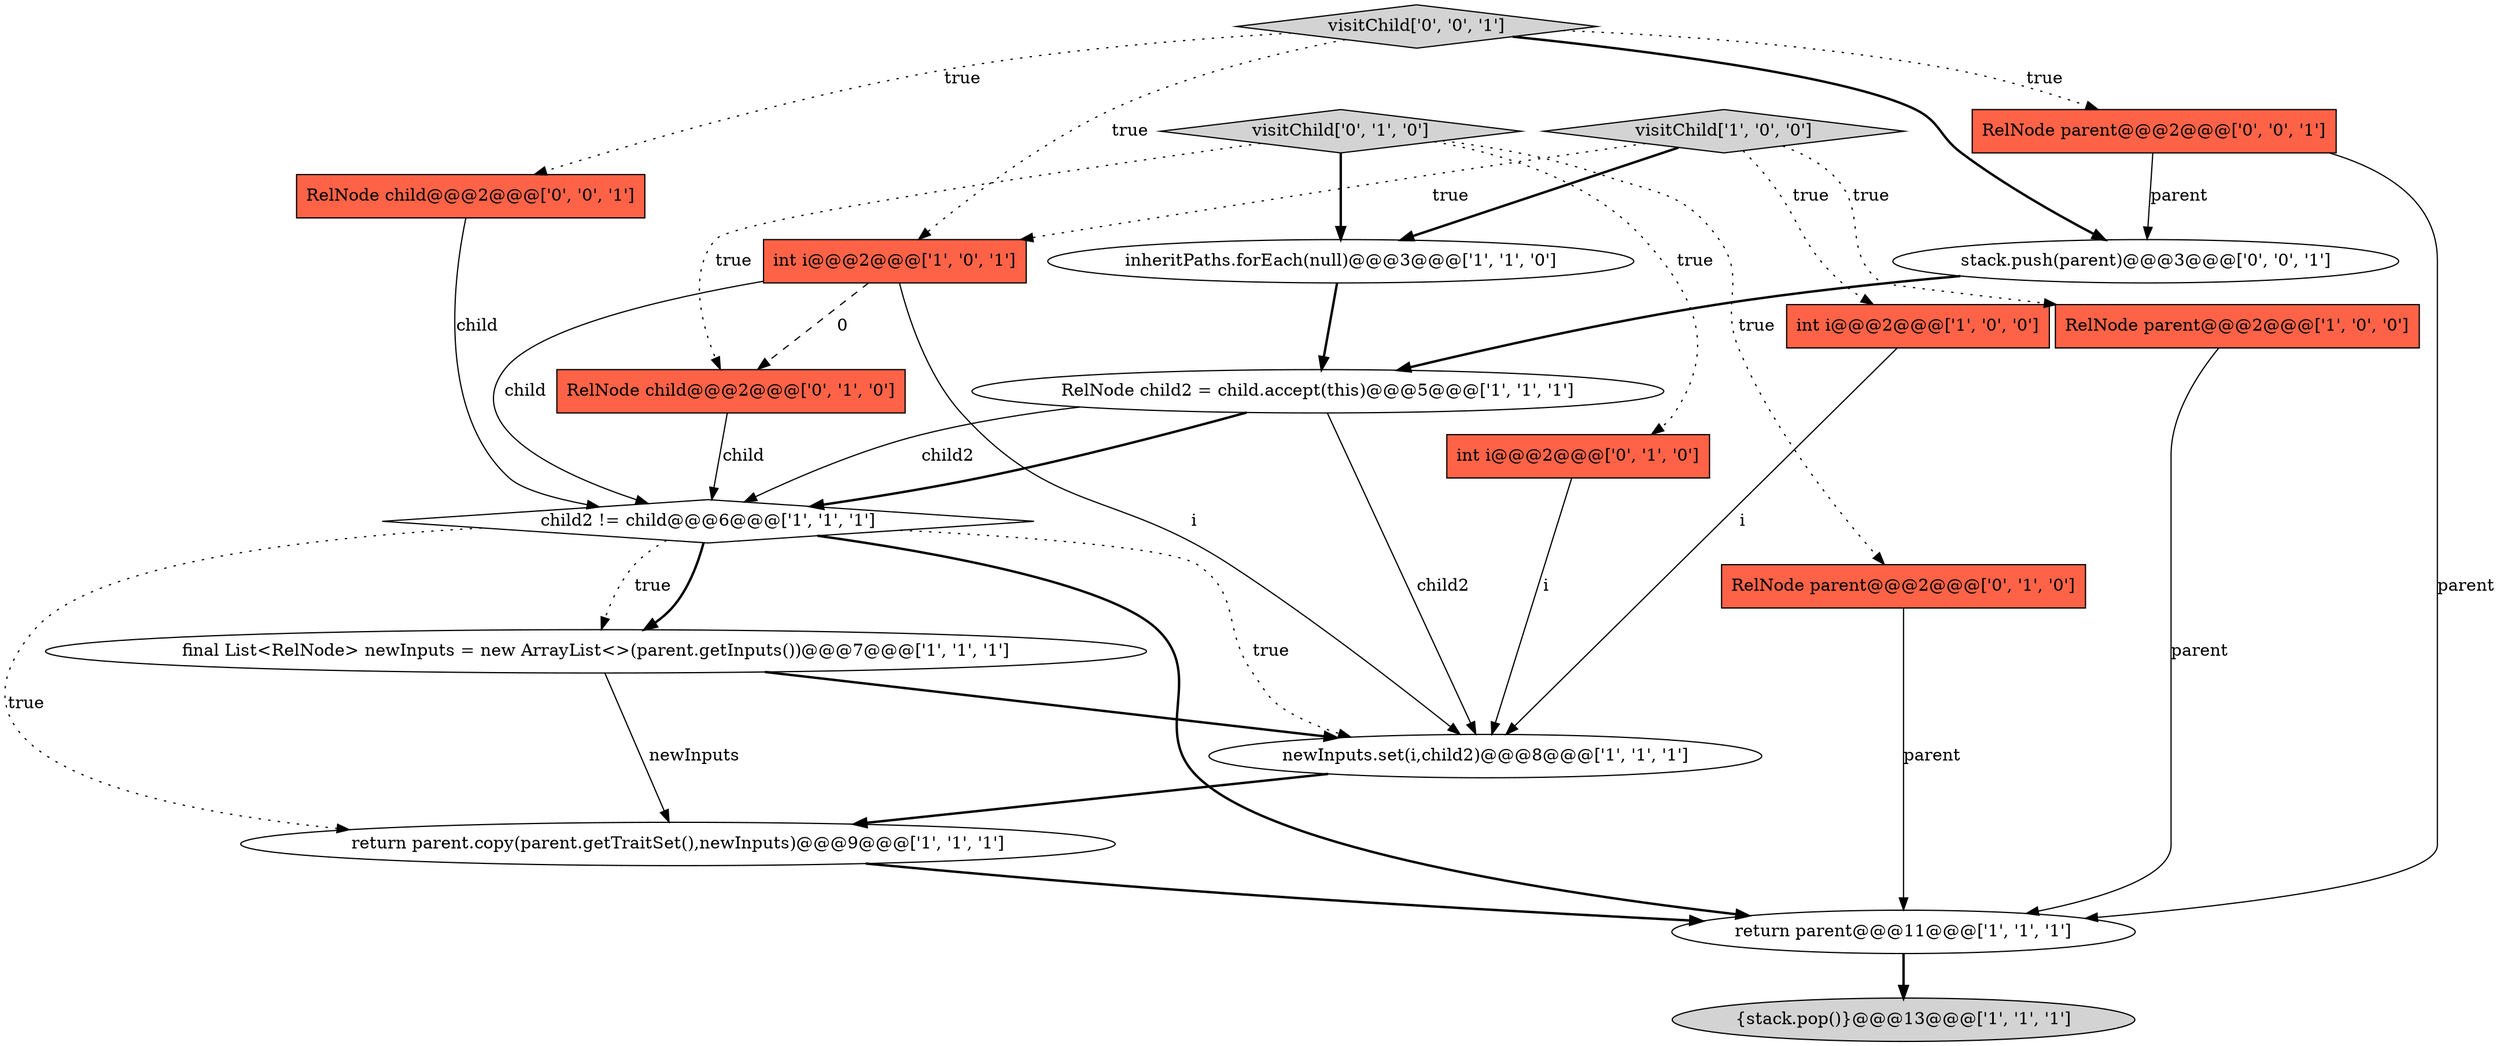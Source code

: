 digraph {
3 [style = filled, label = "child2 != child@@@6@@@['1', '1', '1']", fillcolor = white, shape = diamond image = "AAA0AAABBB1BBB"];
15 [style = filled, label = "RelNode child@@@2@@@['0', '1', '0']", fillcolor = tomato, shape = box image = "AAA1AAABBB2BBB"];
19 [style = filled, label = "visitChild['0', '0', '1']", fillcolor = lightgray, shape = diamond image = "AAA0AAABBB3BBB"];
13 [style = filled, label = "visitChild['0', '1', '0']", fillcolor = lightgray, shape = diamond image = "AAA0AAABBB2BBB"];
17 [style = filled, label = "RelNode child@@@2@@@['0', '0', '1']", fillcolor = tomato, shape = box image = "AAA0AAABBB3BBB"];
8 [style = filled, label = "newInputs.set(i,child2)@@@8@@@['1', '1', '1']", fillcolor = white, shape = ellipse image = "AAA0AAABBB1BBB"];
12 [style = filled, label = "int i@@@2@@@['0', '1', '0']", fillcolor = tomato, shape = box image = "AAA0AAABBB2BBB"];
0 [style = filled, label = "return parent@@@11@@@['1', '1', '1']", fillcolor = white, shape = ellipse image = "AAA0AAABBB1BBB"];
4 [style = filled, label = "{stack.pop()}@@@13@@@['1', '1', '1']", fillcolor = lightgray, shape = ellipse image = "AAA0AAABBB1BBB"];
9 [style = filled, label = "inheritPaths.forEach(null)@@@3@@@['1', '1', '0']", fillcolor = white, shape = ellipse image = "AAA0AAABBB1BBB"];
18 [style = filled, label = "stack.push(parent)@@@3@@@['0', '0', '1']", fillcolor = white, shape = ellipse image = "AAA0AAABBB3BBB"];
2 [style = filled, label = "RelNode child2 = child.accept(this)@@@5@@@['1', '1', '1']", fillcolor = white, shape = ellipse image = "AAA0AAABBB1BBB"];
5 [style = filled, label = "RelNode parent@@@2@@@['1', '0', '0']", fillcolor = tomato, shape = box image = "AAA0AAABBB1BBB"];
14 [style = filled, label = "RelNode parent@@@2@@@['0', '1', '0']", fillcolor = tomato, shape = box image = "AAA0AAABBB2BBB"];
16 [style = filled, label = "RelNode parent@@@2@@@['0', '0', '1']", fillcolor = tomato, shape = box image = "AAA0AAABBB3BBB"];
7 [style = filled, label = "int i@@@2@@@['1', '0', '0']", fillcolor = tomato, shape = box image = "AAA0AAABBB1BBB"];
10 [style = filled, label = "visitChild['1', '0', '0']", fillcolor = lightgray, shape = diamond image = "AAA0AAABBB1BBB"];
11 [style = filled, label = "int i@@@2@@@['1', '0', '1']", fillcolor = tomato, shape = box image = "AAA0AAABBB1BBB"];
1 [style = filled, label = "final List<RelNode> newInputs = new ArrayList<>(parent.getInputs())@@@7@@@['1', '1', '1']", fillcolor = white, shape = ellipse image = "AAA0AAABBB1BBB"];
6 [style = filled, label = "return parent.copy(parent.getTraitSet(),newInputs)@@@9@@@['1', '1', '1']", fillcolor = white, shape = ellipse image = "AAA0AAABBB1BBB"];
11->8 [style = solid, label="i"];
17->3 [style = solid, label="child"];
0->4 [style = bold, label=""];
18->2 [style = bold, label=""];
3->1 [style = dotted, label="true"];
12->8 [style = solid, label="i"];
10->9 [style = bold, label=""];
6->0 [style = bold, label=""];
1->8 [style = bold, label=""];
9->2 [style = bold, label=""];
3->8 [style = dotted, label="true"];
16->18 [style = solid, label="parent"];
8->6 [style = bold, label=""];
11->3 [style = solid, label="child"];
15->3 [style = solid, label="child"];
10->7 [style = dotted, label="true"];
3->1 [style = bold, label=""];
2->3 [style = bold, label=""];
7->8 [style = solid, label="i"];
19->16 [style = dotted, label="true"];
14->0 [style = solid, label="parent"];
11->15 [style = dashed, label="0"];
19->11 [style = dotted, label="true"];
3->0 [style = bold, label=""];
3->6 [style = dotted, label="true"];
2->3 [style = solid, label="child2"];
1->6 [style = solid, label="newInputs"];
5->0 [style = solid, label="parent"];
13->15 [style = dotted, label="true"];
19->17 [style = dotted, label="true"];
10->5 [style = dotted, label="true"];
13->9 [style = bold, label=""];
10->11 [style = dotted, label="true"];
2->8 [style = solid, label="child2"];
13->12 [style = dotted, label="true"];
19->18 [style = bold, label=""];
13->14 [style = dotted, label="true"];
16->0 [style = solid, label="parent"];
}
